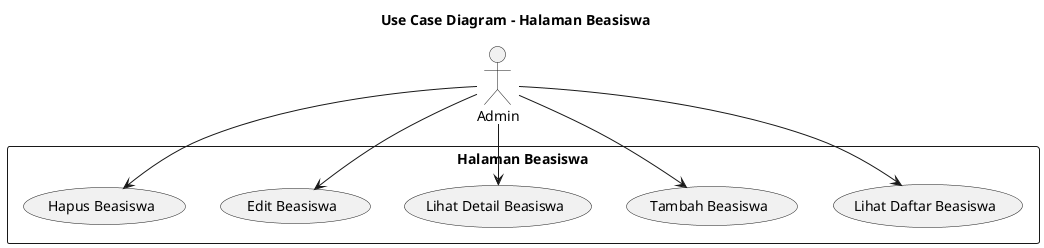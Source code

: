 @startuml
title Use Case Diagram - Halaman Beasiswa

actor Admin

rectangle "Halaman Beasiswa" {
    Admin --> (Lihat Daftar Beasiswa)
    Admin --> (Tambah Beasiswa)
    Admin --> (Lihat Detail Beasiswa)
    Admin --> (Edit Beasiswa)
    Admin --> (Hapus Beasiswa)
}

@enduml
